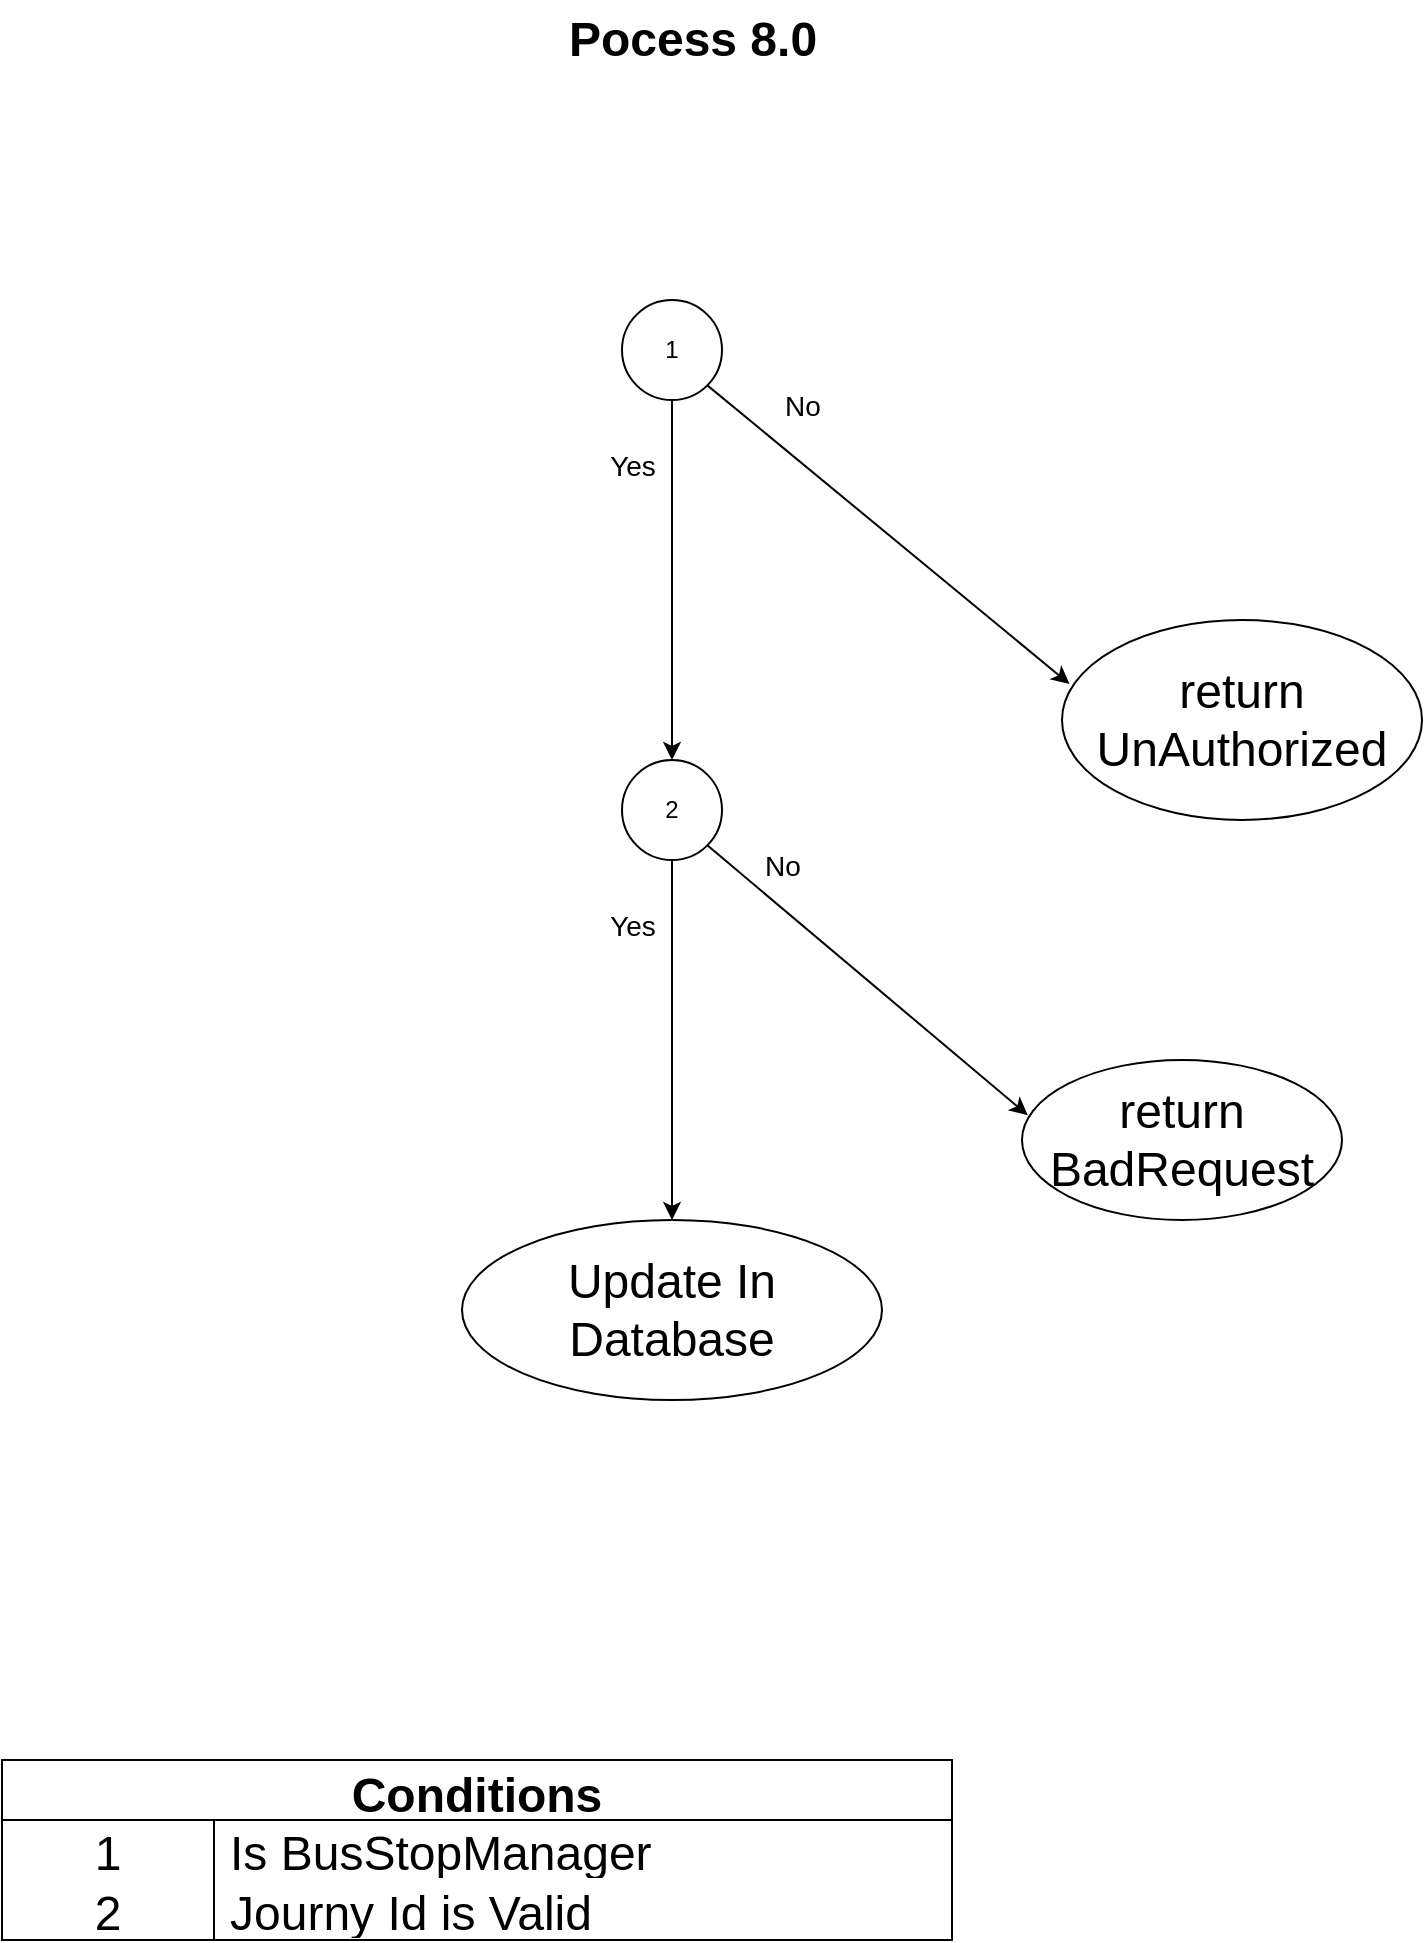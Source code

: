 <mxfile>
    <diagram id="vxEDhkXw_aUgzgYpXAut" name="Page-1">
        <mxGraphModel dx="582" dy="571" grid="1" gridSize="10" guides="1" tooltips="1" connect="1" arrows="1" fold="1" page="1" pageScale="1" pageWidth="850" pageHeight="1100" math="0" shadow="0">
            <root>
                <mxCell id="0"/>
                <mxCell id="1" parent="0"/>
                <mxCell id="2" value="&lt;font style=&quot;font-size: 24px;&quot;&gt;&lt;b&gt;Pocess 8.0&lt;/b&gt;&lt;/font&gt;" style="text;html=1;align=center;verticalAlign=middle;resizable=0;points=[];autosize=1;strokeColor=none;fillColor=none;" parent="1" vertex="1">
                    <mxGeometry x="330" width="150" height="40" as="geometry"/>
                </mxCell>
                <mxCell id="3" value="Conditions" style="shape=table;startSize=30;container=1;collapsible=0;childLayout=tableLayout;fixedRows=1;rowLines=0;fontStyle=1;fontSize=24;" parent="1" vertex="1">
                    <mxGeometry x="60" y="880" width="475" height="90" as="geometry"/>
                </mxCell>
                <mxCell id="4" value="" style="shape=tableRow;horizontal=0;startSize=0;swimlaneHead=0;swimlaneBody=0;top=0;left=0;bottom=0;right=0;collapsible=0;dropTarget=0;fillColor=none;points=[[0,0.5],[1,0.5]];portConstraint=eastwest;fontSize=24;" parent="3" vertex="1">
                    <mxGeometry y="30" width="475" height="30" as="geometry"/>
                </mxCell>
                <mxCell id="5" value="1" style="shape=partialRectangle;html=1;whiteSpace=wrap;connectable=0;fillColor=none;top=0;left=0;bottom=0;right=0;overflow=hidden;pointerEvents=1;fontSize=24;" parent="4" vertex="1">
                    <mxGeometry width="106" height="30" as="geometry">
                        <mxRectangle width="106" height="30" as="alternateBounds"/>
                    </mxGeometry>
                </mxCell>
                <mxCell id="6" value="Is BusStopManager" style="shape=partialRectangle;html=1;whiteSpace=wrap;connectable=0;fillColor=none;top=0;left=0;bottom=0;right=0;align=left;spacingLeft=6;overflow=hidden;fontSize=24;" parent="4" vertex="1">
                    <mxGeometry x="106" width="369" height="30" as="geometry">
                        <mxRectangle width="369" height="30" as="alternateBounds"/>
                    </mxGeometry>
                </mxCell>
                <mxCell id="7" value="" style="shape=tableRow;horizontal=0;startSize=0;swimlaneHead=0;swimlaneBody=0;top=0;left=0;bottom=0;right=0;collapsible=0;dropTarget=0;fillColor=none;points=[[0,0.5],[1,0.5]];portConstraint=eastwest;fontSize=24;" parent="3" vertex="1">
                    <mxGeometry y="60" width="475" height="30" as="geometry"/>
                </mxCell>
                <mxCell id="8" value="2" style="shape=partialRectangle;html=1;whiteSpace=wrap;connectable=0;fillColor=none;top=0;left=0;bottom=0;right=0;overflow=hidden;fontSize=24;" parent="7" vertex="1">
                    <mxGeometry width="106" height="30" as="geometry">
                        <mxRectangle width="106" height="30" as="alternateBounds"/>
                    </mxGeometry>
                </mxCell>
                <mxCell id="9" value="Journy Id is Valid" style="shape=partialRectangle;html=1;whiteSpace=wrap;connectable=0;fillColor=none;top=0;left=0;bottom=0;right=0;align=left;spacingLeft=6;overflow=hidden;fontSize=24;" parent="7" vertex="1">
                    <mxGeometry x="106" width="369" height="30" as="geometry">
                        <mxRectangle width="369" height="30" as="alternateBounds"/>
                    </mxGeometry>
                </mxCell>
                <mxCell id="11" style="edgeStyle=none;html=1;exitX=1;exitY=1;exitDx=0;exitDy=0;entryX=0.021;entryY=0.32;entryDx=0;entryDy=0;entryPerimeter=0;fontSize=24;" edge="1" parent="1" source="13" target="14">
                    <mxGeometry relative="1" as="geometry"/>
                </mxCell>
                <mxCell id="12" style="edgeStyle=none;html=1;exitX=0.5;exitY=1;exitDx=0;exitDy=0;entryX=0.5;entryY=0;entryDx=0;entryDy=0;fontSize=14;" edge="1" parent="1" source="13" target="17">
                    <mxGeometry relative="1" as="geometry"/>
                </mxCell>
                <mxCell id="13" value="1" style="ellipse;whiteSpace=wrap;html=1;aspect=fixed;" vertex="1" parent="1">
                    <mxGeometry x="370" y="150" width="50" height="50" as="geometry"/>
                </mxCell>
                <mxCell id="14" value="return UnAuthorized" style="ellipse;whiteSpace=wrap;html=1;fontSize=24;" vertex="1" parent="1">
                    <mxGeometry x="590" y="310" width="180" height="100" as="geometry"/>
                </mxCell>
                <mxCell id="15" value="&lt;font style=&quot;font-size: 14px;&quot;&gt;No&lt;/font&gt;" style="text;html=1;align=center;verticalAlign=middle;resizable=0;points=[];autosize=1;strokeColor=none;fillColor=none;fontSize=24;" vertex="1" parent="1">
                    <mxGeometry x="440" y="180" width="40" height="40" as="geometry"/>
                </mxCell>
                <mxCell id="16" style="edgeStyle=none;html=1;exitX=0.5;exitY=1;exitDx=0;exitDy=0;entryX=0.5;entryY=0;entryDx=0;entryDy=0;fontSize=14;" edge="1" parent="1" source="17" target="21">
                    <mxGeometry relative="1" as="geometry"/>
                </mxCell>
                <mxCell id="17" value="2" style="ellipse;whiteSpace=wrap;html=1;aspect=fixed;" vertex="1" parent="1">
                    <mxGeometry x="370" y="380" width="50" height="50" as="geometry"/>
                </mxCell>
                <mxCell id="18" value="&lt;font style=&quot;font-size: 14px;&quot;&gt;Yes&lt;/font&gt;" style="text;html=1;align=center;verticalAlign=middle;resizable=0;points=[];autosize=1;strokeColor=none;fillColor=none;fontSize=24;" vertex="1" parent="1">
                    <mxGeometry x="350" y="210" width="50" height="40" as="geometry"/>
                </mxCell>
                <mxCell id="19" value="return &lt;br&gt;BadRequest" style="ellipse;whiteSpace=wrap;html=1;fontSize=24;" vertex="1" parent="1">
                    <mxGeometry x="570" y="530" width="160" height="80" as="geometry"/>
                </mxCell>
                <mxCell id="20" style="edgeStyle=none;html=1;exitX=1;exitY=1;exitDx=0;exitDy=0;entryX=0.018;entryY=0.345;entryDx=0;entryDy=0;entryPerimeter=0;fontSize=24;" edge="1" parent="1" source="17" target="19">
                    <mxGeometry relative="1" as="geometry">
                        <mxPoint x="422.678" y="202.678" as="sourcePoint"/>
                        <mxPoint x="604.41" y="331.6" as="targetPoint"/>
                    </mxGeometry>
                </mxCell>
                <mxCell id="21" value="Update In Database" style="ellipse;whiteSpace=wrap;html=1;fontSize=24;" vertex="1" parent="1">
                    <mxGeometry x="290" y="610" width="210" height="90" as="geometry"/>
                </mxCell>
                <mxCell id="22" value="&lt;font style=&quot;font-size: 14px;&quot;&gt;Yes&lt;/font&gt;" style="text;html=1;align=center;verticalAlign=middle;resizable=0;points=[];autosize=1;strokeColor=none;fillColor=none;fontSize=24;" vertex="1" parent="1">
                    <mxGeometry x="350" y="440" width="50" height="40" as="geometry"/>
                </mxCell>
                <mxCell id="23" value="&lt;font style=&quot;font-size: 14px;&quot;&gt;No&lt;/font&gt;" style="text;html=1;align=center;verticalAlign=middle;resizable=0;points=[];autosize=1;strokeColor=none;fillColor=none;fontSize=24;" vertex="1" parent="1">
                    <mxGeometry x="430" y="410" width="40" height="40" as="geometry"/>
                </mxCell>
            </root>
        </mxGraphModel>
    </diagram>
</mxfile>